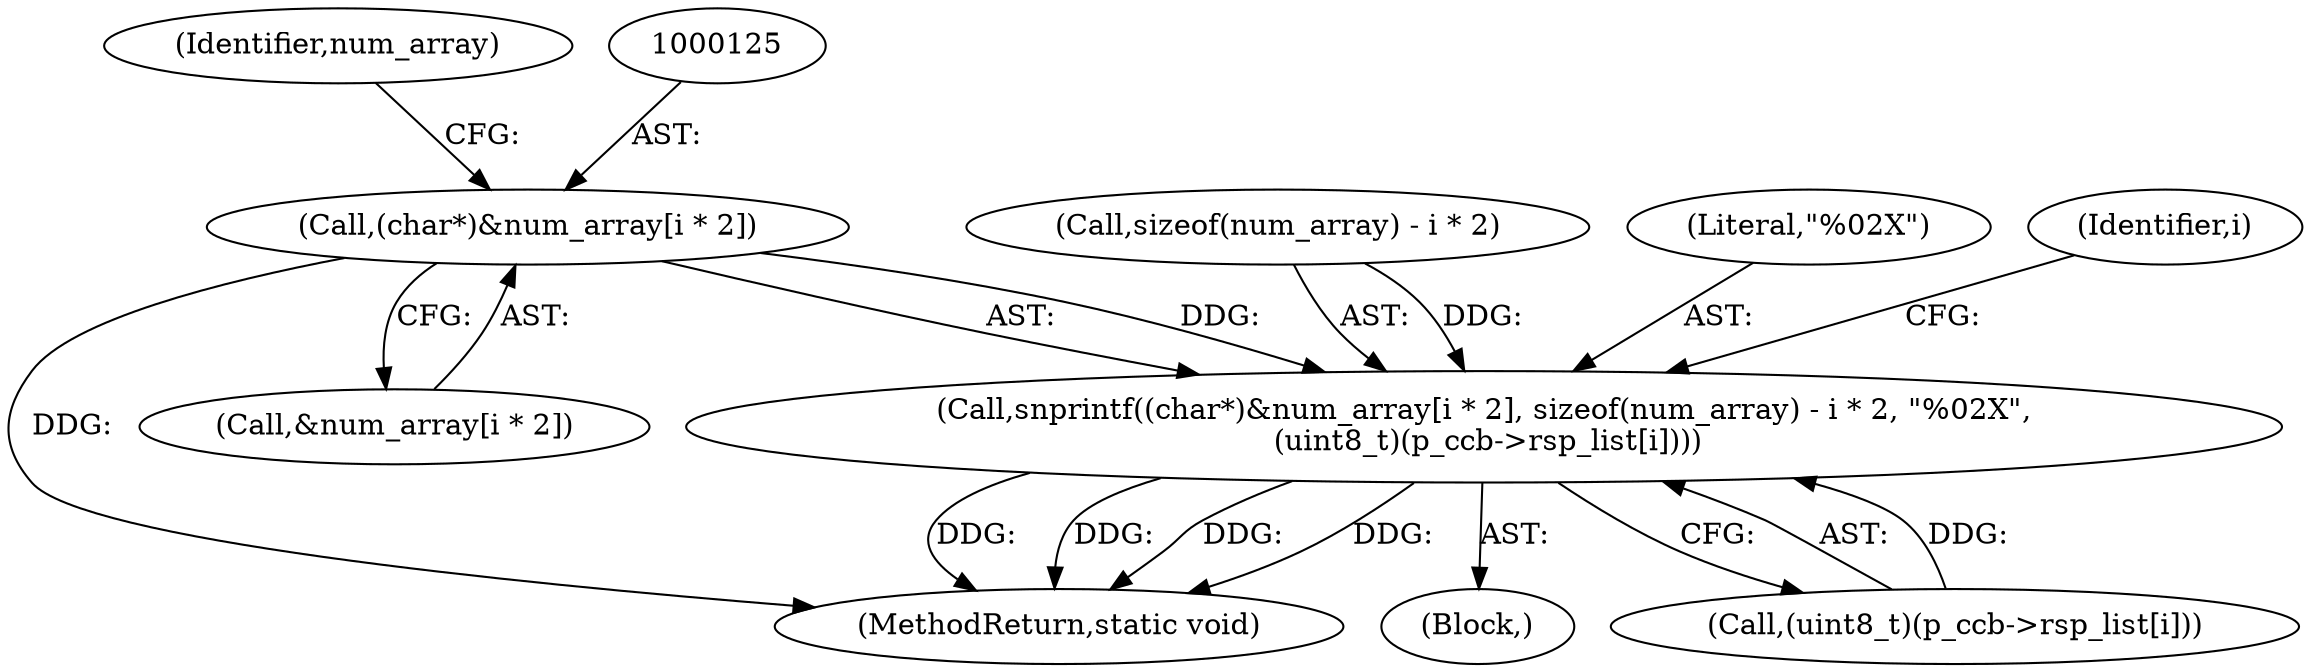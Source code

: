 digraph "0_Android_11fb7aa03437eccac98d90ca2de1730a02a515e2@array" {
"1000124" [label="(Call,(char*)&num_array[i * 2])"];
"1000123" [label="(Call,snprintf((char*)&num_array[i * 2], sizeof(num_array) - i * 2, \"%02X\",\n (uint8_t)(p_ccb->rsp_list[i])))"];
"1000303" [label="(MethodReturn,static void)"];
"1000122" [label="(Block,)"];
"1000134" [label="(Identifier,num_array)"];
"1000126" [label="(Call,&num_array[i * 2])"];
"1000138" [label="(Literal,\"%02X\")"];
"1000121" [label="(Identifier,i)"];
"1000139" [label="(Call,(uint8_t)(p_ccb->rsp_list[i]))"];
"1000123" [label="(Call,snprintf((char*)&num_array[i * 2], sizeof(num_array) - i * 2, \"%02X\",\n (uint8_t)(p_ccb->rsp_list[i])))"];
"1000124" [label="(Call,(char*)&num_array[i * 2])"];
"1000132" [label="(Call,sizeof(num_array) - i * 2)"];
"1000124" -> "1000123"  [label="AST: "];
"1000124" -> "1000126"  [label="CFG: "];
"1000125" -> "1000124"  [label="AST: "];
"1000126" -> "1000124"  [label="AST: "];
"1000134" -> "1000124"  [label="CFG: "];
"1000124" -> "1000303"  [label="DDG: "];
"1000124" -> "1000123"  [label="DDG: "];
"1000123" -> "1000122"  [label="AST: "];
"1000123" -> "1000139"  [label="CFG: "];
"1000132" -> "1000123"  [label="AST: "];
"1000138" -> "1000123"  [label="AST: "];
"1000139" -> "1000123"  [label="AST: "];
"1000121" -> "1000123"  [label="CFG: "];
"1000123" -> "1000303"  [label="DDG: "];
"1000123" -> "1000303"  [label="DDG: "];
"1000123" -> "1000303"  [label="DDG: "];
"1000123" -> "1000303"  [label="DDG: "];
"1000132" -> "1000123"  [label="DDG: "];
"1000139" -> "1000123"  [label="DDG: "];
}
